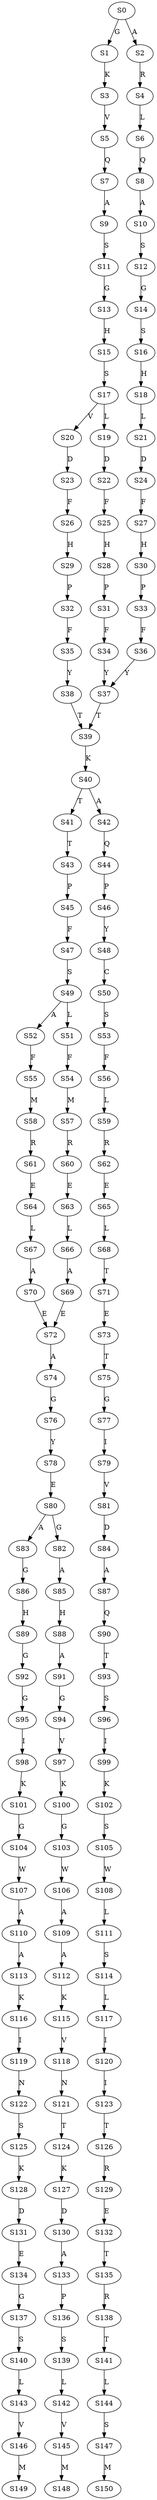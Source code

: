 strict digraph  {
	S0 -> S1 [ label = G ];
	S0 -> S2 [ label = A ];
	S1 -> S3 [ label = K ];
	S2 -> S4 [ label = R ];
	S3 -> S5 [ label = V ];
	S4 -> S6 [ label = L ];
	S5 -> S7 [ label = Q ];
	S6 -> S8 [ label = Q ];
	S7 -> S9 [ label = A ];
	S8 -> S10 [ label = A ];
	S9 -> S11 [ label = S ];
	S10 -> S12 [ label = S ];
	S11 -> S13 [ label = G ];
	S12 -> S14 [ label = G ];
	S13 -> S15 [ label = H ];
	S14 -> S16 [ label = S ];
	S15 -> S17 [ label = S ];
	S16 -> S18 [ label = H ];
	S17 -> S19 [ label = L ];
	S17 -> S20 [ label = V ];
	S18 -> S21 [ label = L ];
	S19 -> S22 [ label = D ];
	S20 -> S23 [ label = D ];
	S21 -> S24 [ label = D ];
	S22 -> S25 [ label = F ];
	S23 -> S26 [ label = F ];
	S24 -> S27 [ label = F ];
	S25 -> S28 [ label = H ];
	S26 -> S29 [ label = H ];
	S27 -> S30 [ label = H ];
	S28 -> S31 [ label = P ];
	S29 -> S32 [ label = P ];
	S30 -> S33 [ label = P ];
	S31 -> S34 [ label = F ];
	S32 -> S35 [ label = F ];
	S33 -> S36 [ label = F ];
	S34 -> S37 [ label = Y ];
	S35 -> S38 [ label = Y ];
	S36 -> S37 [ label = Y ];
	S37 -> S39 [ label = T ];
	S38 -> S39 [ label = T ];
	S39 -> S40 [ label = K ];
	S40 -> S41 [ label = T ];
	S40 -> S42 [ label = A ];
	S41 -> S43 [ label = T ];
	S42 -> S44 [ label = Q ];
	S43 -> S45 [ label = P ];
	S44 -> S46 [ label = P ];
	S45 -> S47 [ label = F ];
	S46 -> S48 [ label = Y ];
	S47 -> S49 [ label = S ];
	S48 -> S50 [ label = C ];
	S49 -> S51 [ label = L ];
	S49 -> S52 [ label = A ];
	S50 -> S53 [ label = S ];
	S51 -> S54 [ label = F ];
	S52 -> S55 [ label = F ];
	S53 -> S56 [ label = F ];
	S54 -> S57 [ label = M ];
	S55 -> S58 [ label = M ];
	S56 -> S59 [ label = L ];
	S57 -> S60 [ label = R ];
	S58 -> S61 [ label = R ];
	S59 -> S62 [ label = R ];
	S60 -> S63 [ label = E ];
	S61 -> S64 [ label = E ];
	S62 -> S65 [ label = E ];
	S63 -> S66 [ label = L ];
	S64 -> S67 [ label = L ];
	S65 -> S68 [ label = L ];
	S66 -> S69 [ label = A ];
	S67 -> S70 [ label = A ];
	S68 -> S71 [ label = T ];
	S69 -> S72 [ label = E ];
	S70 -> S72 [ label = E ];
	S71 -> S73 [ label = E ];
	S72 -> S74 [ label = A ];
	S73 -> S75 [ label = T ];
	S74 -> S76 [ label = G ];
	S75 -> S77 [ label = G ];
	S76 -> S78 [ label = Y ];
	S77 -> S79 [ label = I ];
	S78 -> S80 [ label = E ];
	S79 -> S81 [ label = V ];
	S80 -> S82 [ label = G ];
	S80 -> S83 [ label = A ];
	S81 -> S84 [ label = D ];
	S82 -> S85 [ label = A ];
	S83 -> S86 [ label = G ];
	S84 -> S87 [ label = A ];
	S85 -> S88 [ label = H ];
	S86 -> S89 [ label = H ];
	S87 -> S90 [ label = Q ];
	S88 -> S91 [ label = A ];
	S89 -> S92 [ label = G ];
	S90 -> S93 [ label = T ];
	S91 -> S94 [ label = G ];
	S92 -> S95 [ label = G ];
	S93 -> S96 [ label = S ];
	S94 -> S97 [ label = V ];
	S95 -> S98 [ label = I ];
	S96 -> S99 [ label = I ];
	S97 -> S100 [ label = K ];
	S98 -> S101 [ label = K ];
	S99 -> S102 [ label = K ];
	S100 -> S103 [ label = G ];
	S101 -> S104 [ label = G ];
	S102 -> S105 [ label = S ];
	S103 -> S106 [ label = W ];
	S104 -> S107 [ label = W ];
	S105 -> S108 [ label = W ];
	S106 -> S109 [ label = A ];
	S107 -> S110 [ label = A ];
	S108 -> S111 [ label = L ];
	S109 -> S112 [ label = A ];
	S110 -> S113 [ label = A ];
	S111 -> S114 [ label = S ];
	S112 -> S115 [ label = K ];
	S113 -> S116 [ label = K ];
	S114 -> S117 [ label = L ];
	S115 -> S118 [ label = V ];
	S116 -> S119 [ label = I ];
	S117 -> S120 [ label = I ];
	S118 -> S121 [ label = N ];
	S119 -> S122 [ label = N ];
	S120 -> S123 [ label = I ];
	S121 -> S124 [ label = T ];
	S122 -> S125 [ label = S ];
	S123 -> S126 [ label = T ];
	S124 -> S127 [ label = K ];
	S125 -> S128 [ label = K ];
	S126 -> S129 [ label = R ];
	S127 -> S130 [ label = D ];
	S128 -> S131 [ label = D ];
	S129 -> S132 [ label = E ];
	S130 -> S133 [ label = A ];
	S131 -> S134 [ label = E ];
	S132 -> S135 [ label = T ];
	S133 -> S136 [ label = P ];
	S134 -> S137 [ label = G ];
	S135 -> S138 [ label = R ];
	S136 -> S139 [ label = S ];
	S137 -> S140 [ label = S ];
	S138 -> S141 [ label = T ];
	S139 -> S142 [ label = L ];
	S140 -> S143 [ label = L ];
	S141 -> S144 [ label = L ];
	S142 -> S145 [ label = V ];
	S143 -> S146 [ label = V ];
	S144 -> S147 [ label = S ];
	S145 -> S148 [ label = M ];
	S146 -> S149 [ label = M ];
	S147 -> S150 [ label = M ];
}
